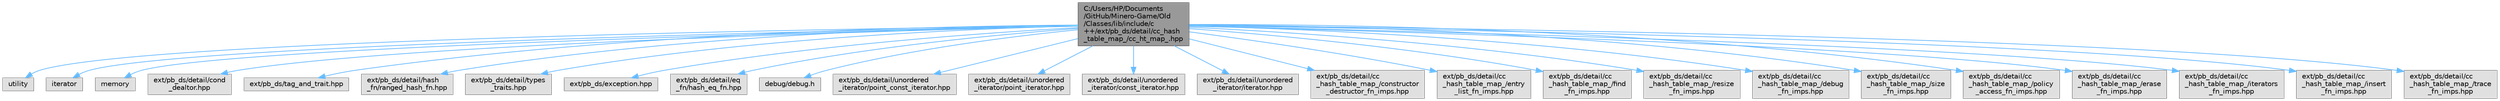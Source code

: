digraph "C:/Users/HP/Documents/GitHub/Minero-Game/Old/Classes/lib/include/c++/ext/pb_ds/detail/cc_hash_table_map_/cc_ht_map_.hpp"
{
 // LATEX_PDF_SIZE
  bgcolor="transparent";
  edge [fontname=Helvetica,fontsize=10,labelfontname=Helvetica,labelfontsize=10];
  node [fontname=Helvetica,fontsize=10,shape=box,height=0.2,width=0.4];
  Node1 [id="Node000001",label="C:/Users/HP/Documents\l/GitHub/Minero-Game/Old\l/Classes/lib/include/c\l++/ext/pb_ds/detail/cc_hash\l_table_map_/cc_ht_map_.hpp",height=0.2,width=0.4,color="gray40", fillcolor="grey60", style="filled", fontcolor="black",tooltip=" "];
  Node1 -> Node2 [id="edge51_Node000001_Node000002",color="steelblue1",style="solid",tooltip=" "];
  Node2 [id="Node000002",label="utility",height=0.2,width=0.4,color="grey60", fillcolor="#E0E0E0", style="filled",tooltip=" "];
  Node1 -> Node3 [id="edge52_Node000001_Node000003",color="steelblue1",style="solid",tooltip=" "];
  Node3 [id="Node000003",label="iterator",height=0.2,width=0.4,color="grey60", fillcolor="#E0E0E0", style="filled",tooltip=" "];
  Node1 -> Node4 [id="edge53_Node000001_Node000004",color="steelblue1",style="solid",tooltip=" "];
  Node4 [id="Node000004",label="memory",height=0.2,width=0.4,color="grey60", fillcolor="#E0E0E0", style="filled",tooltip=" "];
  Node1 -> Node5 [id="edge54_Node000001_Node000005",color="steelblue1",style="solid",tooltip=" "];
  Node5 [id="Node000005",label="ext/pb_ds/detail/cond\l_dealtor.hpp",height=0.2,width=0.4,color="grey60", fillcolor="#E0E0E0", style="filled",tooltip=" "];
  Node1 -> Node6 [id="edge55_Node000001_Node000006",color="steelblue1",style="solid",tooltip=" "];
  Node6 [id="Node000006",label="ext/pb_ds/tag_and_trait.hpp",height=0.2,width=0.4,color="grey60", fillcolor="#E0E0E0", style="filled",tooltip=" "];
  Node1 -> Node7 [id="edge56_Node000001_Node000007",color="steelblue1",style="solid",tooltip=" "];
  Node7 [id="Node000007",label="ext/pb_ds/detail/hash\l_fn/ranged_hash_fn.hpp",height=0.2,width=0.4,color="grey60", fillcolor="#E0E0E0", style="filled",tooltip=" "];
  Node1 -> Node8 [id="edge57_Node000001_Node000008",color="steelblue1",style="solid",tooltip=" "];
  Node8 [id="Node000008",label="ext/pb_ds/detail/types\l_traits.hpp",height=0.2,width=0.4,color="grey60", fillcolor="#E0E0E0", style="filled",tooltip=" "];
  Node1 -> Node9 [id="edge58_Node000001_Node000009",color="steelblue1",style="solid",tooltip=" "];
  Node9 [id="Node000009",label="ext/pb_ds/exception.hpp",height=0.2,width=0.4,color="grey60", fillcolor="#E0E0E0", style="filled",tooltip=" "];
  Node1 -> Node10 [id="edge59_Node000001_Node000010",color="steelblue1",style="solid",tooltip=" "];
  Node10 [id="Node000010",label="ext/pb_ds/detail/eq\l_fn/hash_eq_fn.hpp",height=0.2,width=0.4,color="grey60", fillcolor="#E0E0E0", style="filled",tooltip=" "];
  Node1 -> Node11 [id="edge60_Node000001_Node000011",color="steelblue1",style="solid",tooltip=" "];
  Node11 [id="Node000011",label="debug/debug.h",height=0.2,width=0.4,color="grey60", fillcolor="#E0E0E0", style="filled",tooltip=" "];
  Node1 -> Node12 [id="edge61_Node000001_Node000012",color="steelblue1",style="solid",tooltip=" "];
  Node12 [id="Node000012",label="ext/pb_ds/detail/unordered\l_iterator/point_const_iterator.hpp",height=0.2,width=0.4,color="grey60", fillcolor="#E0E0E0", style="filled",tooltip=" "];
  Node1 -> Node13 [id="edge62_Node000001_Node000013",color="steelblue1",style="solid",tooltip=" "];
  Node13 [id="Node000013",label="ext/pb_ds/detail/unordered\l_iterator/point_iterator.hpp",height=0.2,width=0.4,color="grey60", fillcolor="#E0E0E0", style="filled",tooltip=" "];
  Node1 -> Node14 [id="edge63_Node000001_Node000014",color="steelblue1",style="solid",tooltip=" "];
  Node14 [id="Node000014",label="ext/pb_ds/detail/unordered\l_iterator/const_iterator.hpp",height=0.2,width=0.4,color="grey60", fillcolor="#E0E0E0", style="filled",tooltip=" "];
  Node1 -> Node15 [id="edge64_Node000001_Node000015",color="steelblue1",style="solid",tooltip=" "];
  Node15 [id="Node000015",label="ext/pb_ds/detail/unordered\l_iterator/iterator.hpp",height=0.2,width=0.4,color="grey60", fillcolor="#E0E0E0", style="filled",tooltip=" "];
  Node1 -> Node16 [id="edge65_Node000001_Node000016",color="steelblue1",style="solid",tooltip=" "];
  Node16 [id="Node000016",label="ext/pb_ds/detail/cc\l_hash_table_map_/constructor\l_destructor_fn_imps.hpp",height=0.2,width=0.4,color="grey60", fillcolor="#E0E0E0", style="filled",tooltip=" "];
  Node1 -> Node17 [id="edge66_Node000001_Node000017",color="steelblue1",style="solid",tooltip=" "];
  Node17 [id="Node000017",label="ext/pb_ds/detail/cc\l_hash_table_map_/entry\l_list_fn_imps.hpp",height=0.2,width=0.4,color="grey60", fillcolor="#E0E0E0", style="filled",tooltip=" "];
  Node1 -> Node18 [id="edge67_Node000001_Node000018",color="steelblue1",style="solid",tooltip=" "];
  Node18 [id="Node000018",label="ext/pb_ds/detail/cc\l_hash_table_map_/find\l_fn_imps.hpp",height=0.2,width=0.4,color="grey60", fillcolor="#E0E0E0", style="filled",tooltip=" "];
  Node1 -> Node19 [id="edge68_Node000001_Node000019",color="steelblue1",style="solid",tooltip=" "];
  Node19 [id="Node000019",label="ext/pb_ds/detail/cc\l_hash_table_map_/resize\l_fn_imps.hpp",height=0.2,width=0.4,color="grey60", fillcolor="#E0E0E0", style="filled",tooltip=" "];
  Node1 -> Node20 [id="edge69_Node000001_Node000020",color="steelblue1",style="solid",tooltip=" "];
  Node20 [id="Node000020",label="ext/pb_ds/detail/cc\l_hash_table_map_/debug\l_fn_imps.hpp",height=0.2,width=0.4,color="grey60", fillcolor="#E0E0E0", style="filled",tooltip=" "];
  Node1 -> Node21 [id="edge70_Node000001_Node000021",color="steelblue1",style="solid",tooltip=" "];
  Node21 [id="Node000021",label="ext/pb_ds/detail/cc\l_hash_table_map_/size\l_fn_imps.hpp",height=0.2,width=0.4,color="grey60", fillcolor="#E0E0E0", style="filled",tooltip=" "];
  Node1 -> Node22 [id="edge71_Node000001_Node000022",color="steelblue1",style="solid",tooltip=" "];
  Node22 [id="Node000022",label="ext/pb_ds/detail/cc\l_hash_table_map_/policy\l_access_fn_imps.hpp",height=0.2,width=0.4,color="grey60", fillcolor="#E0E0E0", style="filled",tooltip=" "];
  Node1 -> Node23 [id="edge72_Node000001_Node000023",color="steelblue1",style="solid",tooltip=" "];
  Node23 [id="Node000023",label="ext/pb_ds/detail/cc\l_hash_table_map_/erase\l_fn_imps.hpp",height=0.2,width=0.4,color="grey60", fillcolor="#E0E0E0", style="filled",tooltip=" "];
  Node1 -> Node24 [id="edge73_Node000001_Node000024",color="steelblue1",style="solid",tooltip=" "];
  Node24 [id="Node000024",label="ext/pb_ds/detail/cc\l_hash_table_map_/iterators\l_fn_imps.hpp",height=0.2,width=0.4,color="grey60", fillcolor="#E0E0E0", style="filled",tooltip=" "];
  Node1 -> Node25 [id="edge74_Node000001_Node000025",color="steelblue1",style="solid",tooltip=" "];
  Node25 [id="Node000025",label="ext/pb_ds/detail/cc\l_hash_table_map_/insert\l_fn_imps.hpp",height=0.2,width=0.4,color="grey60", fillcolor="#E0E0E0", style="filled",tooltip=" "];
  Node1 -> Node26 [id="edge75_Node000001_Node000026",color="steelblue1",style="solid",tooltip=" "];
  Node26 [id="Node000026",label="ext/pb_ds/detail/cc\l_hash_table_map_/trace\l_fn_imps.hpp",height=0.2,width=0.4,color="grey60", fillcolor="#E0E0E0", style="filled",tooltip=" "];
}

